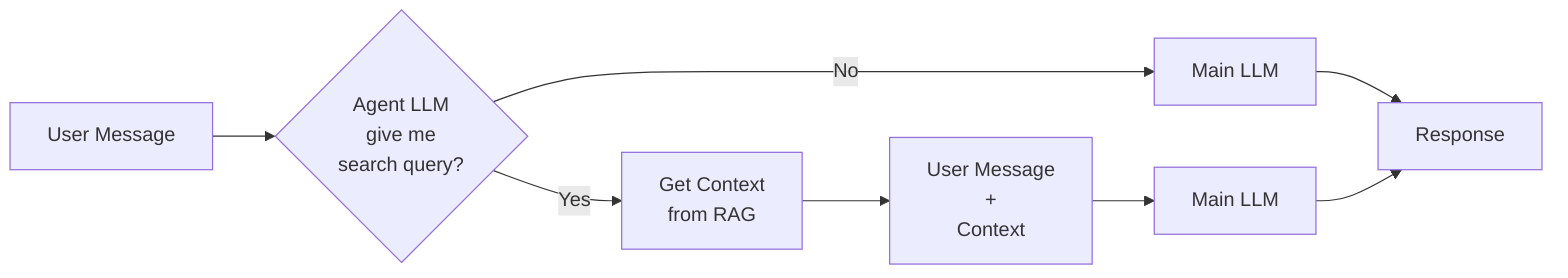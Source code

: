flowchart LR
    A[User Message] --> B{Agent LLM<br>give me<br>search query?}:::decision

    %% Direct Path
    B -->|No| D[Main LLM]:::secondary

    %% RAG Path
    B -->|Yes| C[Get Context<br>from RAG]:::tertiary

    %% RAG Pipeline Steps
    C --> E[User Message<br>+<br>Context]:::tertiary
    E --> F[Main LLM]:::tertiary

    %% Final Response
    D --> G[Response]:::quaternary
    F --> G